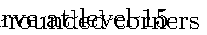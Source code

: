 \documentclass{standalone}
\usepackage{luamplib}
\begin{document}
\mplibtextextlabel{enable}
\begin{mplibcode}
vardef dragon(expr level, a, b, r) = 
    if level > 0:
        save p; pair p;
        p = (sqrt 1/2)[a, b] rotatedabout(a, r); 
        dragon(level-1, a, p, +abs(r)) &
        dragon(level-1, p, b, -abs(r)) 
    else:
        a .. b
    fi
enddef;

vardef rounded_corners expr p = 
    save r, n; numeric r, n; r = 1/3; n = length p;
    subpath (0, 1-r) of p 
    for t=1 upto n-1:
        .. subpath (t+r, t+1-r) of p
    endfor .. subpath (n-r, n) of p
enddef;

beginfig(1);

    path d; d = dragon(15, origin, 240 right, 45);
    draw d withpen pencircle scaled 1/4 withcolor (.2, .2, .7);
    label.top("The dragon curve at level 15", point 1/3 of bbox currentpicture);

    draw rounded_corners dragon(10, origin, 240 right, 45)
        shifted 280 down
        withcolor .54 red;

    label.top("\dots\ and at level 10 with rounded corners", point 1/3 of bbox currentpicture);
    
endfig;
\end{mplibcode}
\end{document}

